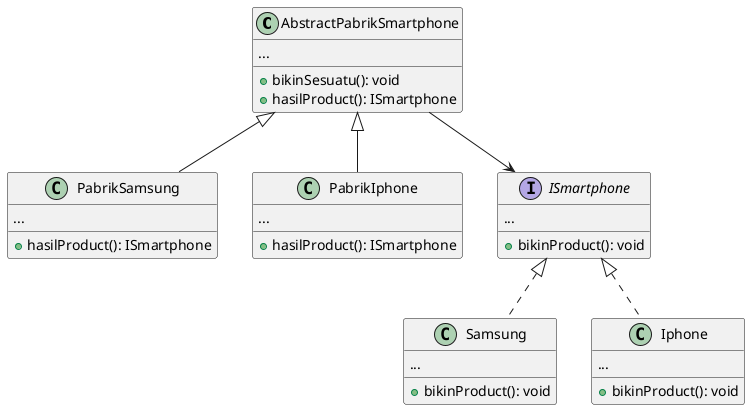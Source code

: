 @startuml FactoryMethod

class AbstractPabrikSmartphone {
  ...
  +bikinSesuatu(): void
  +hasilProduct(): ISmartphone
}

class PabrikSamsung extends AbstractPabrikSmartphone {
  ...
  +hasilProduct(): ISmartphone
}

class PabrikIphone extends AbstractPabrikSmartphone {
  ...
  +hasilProduct(): ISmartphone
}

interface ISmartphone {
  ...
  +bikinProduct(): void
}

class Samsung implements ISmartphone {
  ...
  +bikinProduct(): void
}

class Iphone implements ISmartphone {
  ...
  +bikinProduct(): void
}

AbstractPabrikSmartphone --> ISmartphone

@enduml